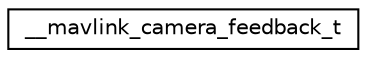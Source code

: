 digraph "Graphical Class Hierarchy"
{
 // INTERACTIVE_SVG=YES
  edge [fontname="Helvetica",fontsize="10",labelfontname="Helvetica",labelfontsize="10"];
  node [fontname="Helvetica",fontsize="10",shape=record];
  rankdir="LR";
  Node1 [label="__mavlink_camera_feedback_t",height=0.2,width=0.4,color="black", fillcolor="white", style="filled",URL="$struct____mavlink__camera__feedback__t.html"];
}
